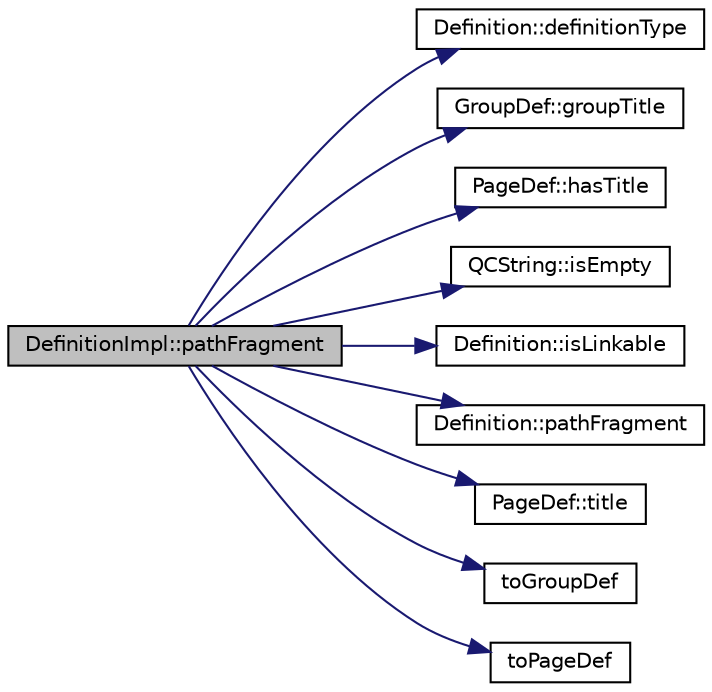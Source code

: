 digraph "DefinitionImpl::pathFragment"
{
 // LATEX_PDF_SIZE
  edge [fontname="Helvetica",fontsize="10",labelfontname="Helvetica",labelfontsize="10"];
  node [fontname="Helvetica",fontsize="10",shape=record];
  rankdir="LR";
  Node1 [label="DefinitionImpl::pathFragment",height=0.2,width=0.4,color="black", fillcolor="grey75", style="filled", fontcolor="black",tooltip=" "];
  Node1 -> Node2 [color="midnightblue",fontsize="10",style="solid"];
  Node2 [label="Definition::definitionType",height=0.2,width=0.4,color="black", fillcolor="white", style="filled",URL="$classDefinition.html#a526c39074637d4b17a3f67df56d961ff",tooltip=" "];
  Node1 -> Node3 [color="midnightblue",fontsize="10",style="solid"];
  Node3 [label="GroupDef::groupTitle",height=0.2,width=0.4,color="black", fillcolor="white", style="filled",URL="$classGroupDef.html#a2caedefd187d92eb8c4afe01d403456e",tooltip=" "];
  Node1 -> Node4 [color="midnightblue",fontsize="10",style="solid"];
  Node4 [label="PageDef::hasTitle",height=0.2,width=0.4,color="black", fillcolor="white", style="filled",URL="$classPageDef.html#a73c07c74e91e201e5c9dc6f60528f229",tooltip=" "];
  Node1 -> Node5 [color="midnightblue",fontsize="10",style="solid"];
  Node5 [label="QCString::isEmpty",height=0.2,width=0.4,color="black", fillcolor="white", style="filled",URL="$classQCString.html#a621c4090d69ad7d05ef8e5234376c3d8",tooltip=" "];
  Node1 -> Node6 [color="midnightblue",fontsize="10",style="solid"];
  Node6 [label="Definition::isLinkable",height=0.2,width=0.4,color="black", fillcolor="white", style="filled",URL="$classDefinition.html#a4002fd79c2d4dcf667c37c83d4214deb",tooltip=" "];
  Node1 -> Node7 [color="midnightblue",fontsize="10",style="solid"];
  Node7 [label="Definition::pathFragment",height=0.2,width=0.4,color="black", fillcolor="white", style="filled",URL="$classDefinition.html#a545ca51c405a6f99a00c6abf359d40d4",tooltip=" "];
  Node1 -> Node8 [color="midnightblue",fontsize="10",style="solid"];
  Node8 [label="PageDef::title",height=0.2,width=0.4,color="black", fillcolor="white", style="filled",URL="$classPageDef.html#aae487f3fd3ce36b104cb6b82e287cfaa",tooltip=" "];
  Node1 -> Node9 [color="midnightblue",fontsize="10",style="solid"];
  Node9 [label="toGroupDef",height=0.2,width=0.4,color="black", fillcolor="white", style="filled",URL="$groupdef_8cpp.html#a81b6ac5e79beed572376b9aebfa96da5",tooltip=" "];
  Node1 -> Node10 [color="midnightblue",fontsize="10",style="solid"];
  Node10 [label="toPageDef",height=0.2,width=0.4,color="black", fillcolor="white", style="filled",URL="$pagedef_8cpp.html#a7697e578ee832ee5d8e992bf6dc93617",tooltip=" "];
}

